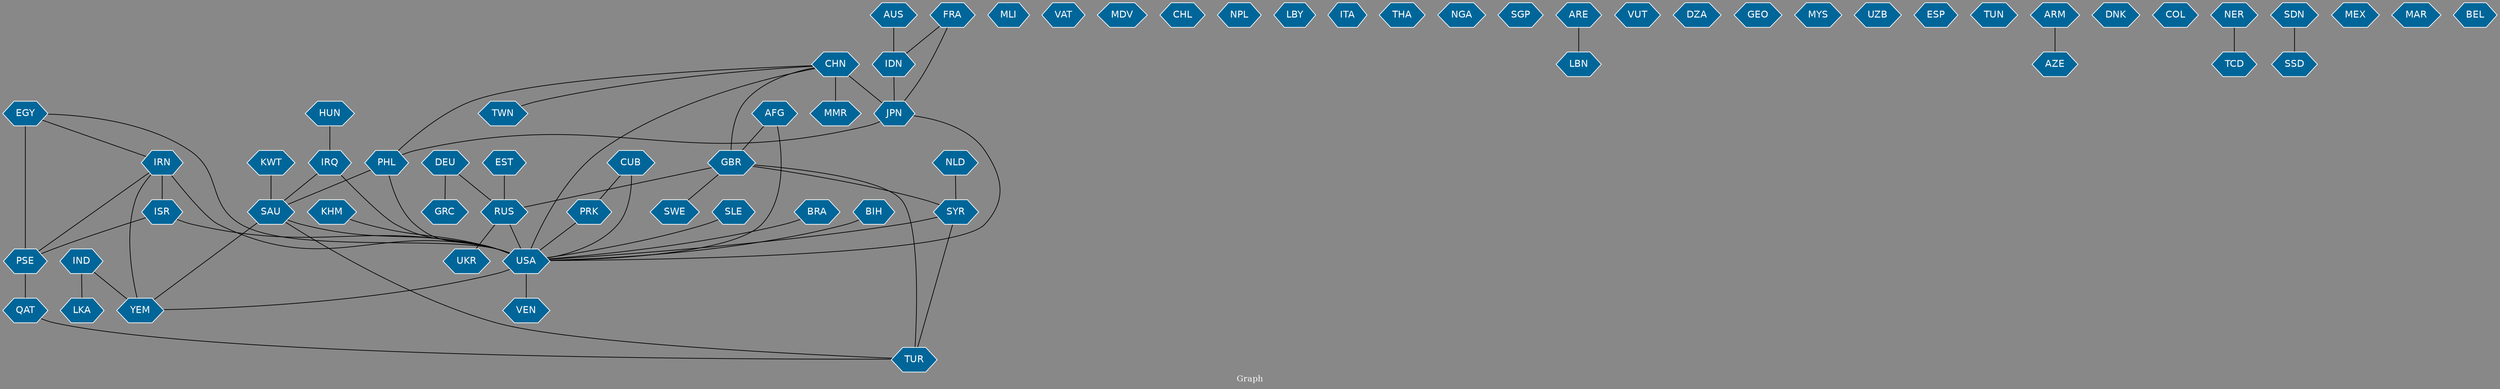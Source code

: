 // Countries together in item graph
graph {
	graph [bgcolor="#888888" fontcolor=white fontsize=12 label="Graph" outputorder=edgesfirst overlap=prism]
	node [color=white fillcolor="#006699" fontcolor=white fontname=Helvetica shape=hexagon style=filled]
	edge [arrowhead=open color=black fontcolor=white fontname=Courier fontsize=12]
		IND [label=IND]
		IRN [label=IRN]
		USA [label=USA]
		PRK [label=PRK]
		CUB [label=CUB]
		VEN [label=VEN]
		EGY [label=EGY]
		SYR [label=SYR]
		MMR [label=MMR]
		AFG [label=AFG]
		GBR [label=GBR]
		YEM [label=YEM]
		MLI [label=MLI]
		FRA [label=FRA]
		RUS [label=RUS]
		ISR [label=ISR]
		CHN [label=CHN]
		SLE [label=SLE]
		VAT [label=VAT]
		TUR [label=TUR]
		MDV [label=MDV]
		JPN [label=JPN]
		IRQ [label=IRQ]
		UKR [label=UKR]
		SAU [label=SAU]
		PSE [label=PSE]
		CHL [label=CHL]
		DEU [label=DEU]
		NPL [label=NPL]
		LKA [label=LKA]
		PHL [label=PHL]
		AUS [label=AUS]
		LBY [label=LBY]
		ITA [label=ITA]
		IDN [label=IDN]
		BRA [label=BRA]
		THA [label=THA]
		SWE [label=SWE]
		NGA [label=NGA]
		TWN [label=TWN]
		NLD [label=NLD]
		BIH [label=BIH]
		SGP [label=SGP]
		ARE [label=ARE]
		VUT [label=VUT]
		DZA [label=DZA]
		GEO [label=GEO]
		HUN [label=HUN]
		GRC [label=GRC]
		KWT [label=KWT]
		MYS [label=MYS]
		UZB [label=UZB]
		ESP [label=ESP]
		TUN [label=TUN]
		ARM [label=ARM]
		AZE [label=AZE]
		DNK [label=DNK]
		QAT [label=QAT]
		COL [label=COL]
		KHM [label=KHM]
		LBN [label=LBN]
		EST [label=EST]
		TCD [label=TCD]
		NER [label=NER]
		SSD [label=SSD]
		SDN [label=SDN]
		MEX [label=MEX]
		MAR [label=MAR]
		BEL [label=BEL]
			FRA -- IDN [weight=1]
			SYR -- USA [weight=2]
			PSE -- QAT [weight=1]
			ISR -- PSE [weight=2]
			SYR -- TUR [weight=2]
			DEU -- RUS [weight=1]
			PHL -- USA [weight=1]
			CHN -- USA [weight=1]
			QAT -- TUR [weight=1]
			CHN -- GBR [weight=1]
			EGY -- PSE [weight=3]
			SAU -- YEM [weight=3]
			AUS -- IDN [weight=3]
			IRQ -- USA [weight=2]
			HUN -- IRQ [weight=1]
			GBR -- SWE [weight=1]
			BIH -- USA [weight=1]
			SLE -- USA [weight=1]
			IND -- LKA [weight=1]
			CHN -- TWN [weight=1]
			AFG -- GBR [weight=1]
			KHM -- USA [weight=1]
			CHN -- MMR [weight=3]
			JPN -- USA [weight=3]
			AFG -- USA [weight=4]
			BRA -- USA [weight=1]
			FRA -- JPN [weight=1]
			EGY -- USA [weight=1]
			CHN -- PHL [weight=1]
			RUS -- USA [weight=1]
			CHN -- JPN [weight=5]
			JPN -- PHL [weight=1]
			IND -- YEM [weight=1]
			KWT -- SAU [weight=1]
			RUS -- UKR [weight=5]
			IRN -- ISR [weight=6]
			SAU -- TUR [weight=1]
			IRQ -- SAU [weight=2]
			USA -- VEN [weight=1]
			IRN -- USA [weight=8]
			CUB -- USA [weight=2]
			ISR -- USA [weight=6]
			DEU -- GRC [weight=2]
			SDN -- SSD [weight=1]
			EGY -- IRN [weight=1]
			CUB -- PRK [weight=1]
			USA -- YEM [weight=1]
			NLD -- SYR [weight=1]
			EST -- RUS [weight=2]
			GBR -- RUS [weight=1]
			IRN -- PSE [weight=1]
			PRK -- USA [weight=2]
			GBR -- TUR [weight=2]
			IRN -- YEM [weight=4]
			PHL -- SAU [weight=1]
			ARE -- LBN [weight=1]
			IDN -- JPN [weight=1]
			ARM -- AZE [weight=1]
			NER -- TCD [weight=1]
			GBR -- SYR [weight=2]
			SAU -- USA [weight=1]
}